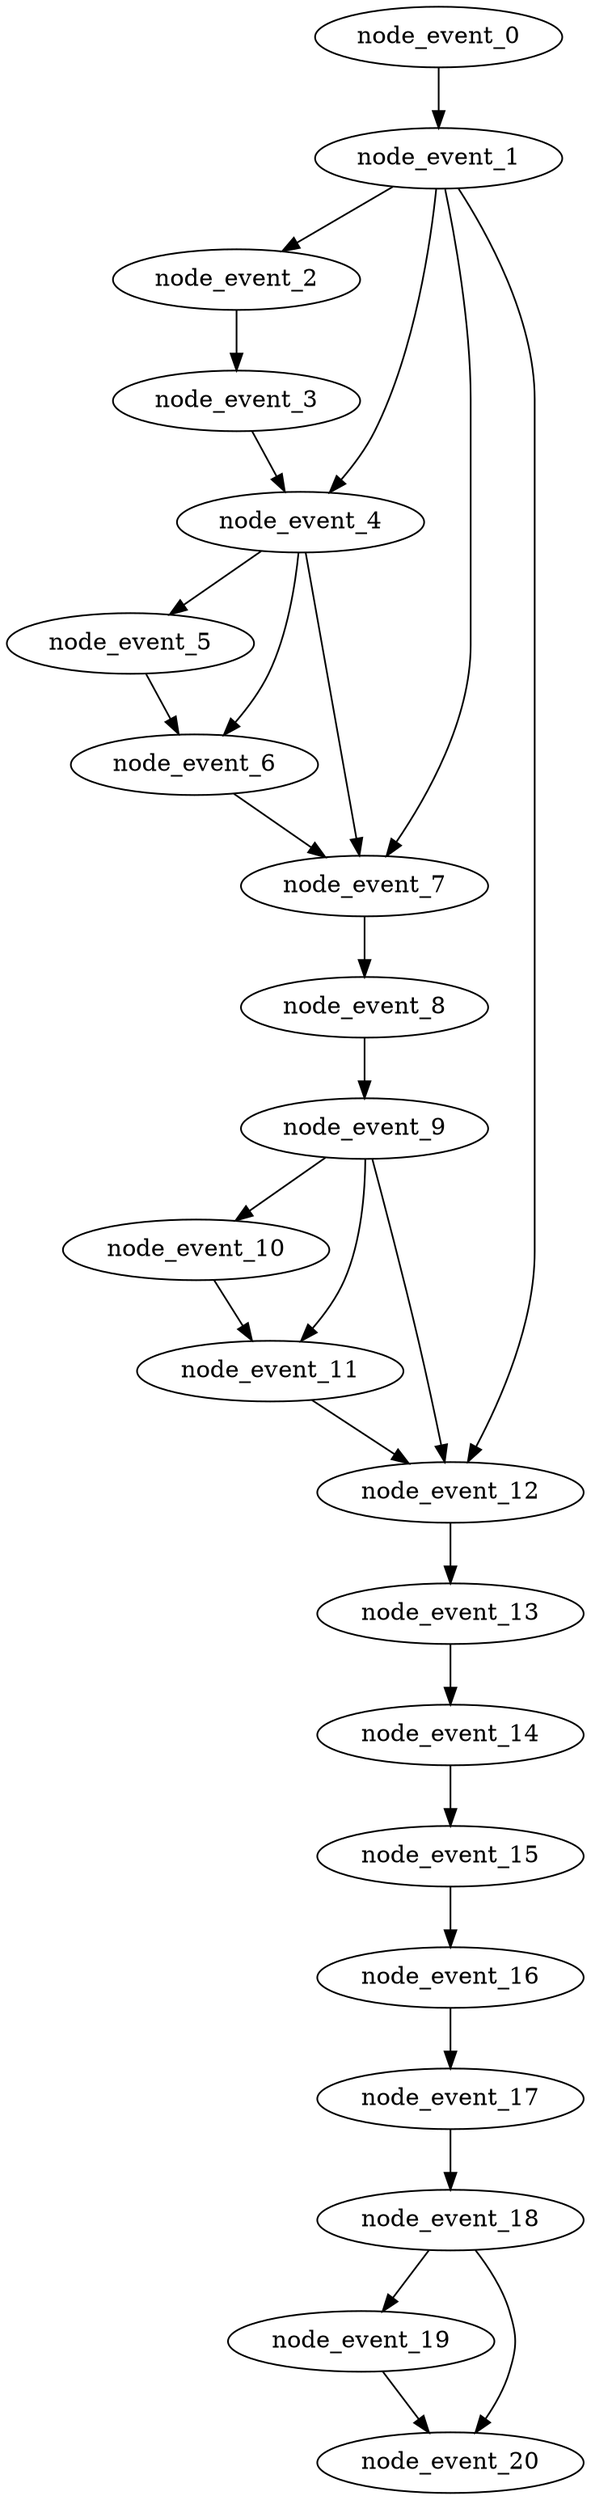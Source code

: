 digraph {
    node_event_0 [EventIndex="0" EventType="DotQasm.Scheduling.GateEvent" Depth="1" Dependencies="0" Latency="00:00:00.0010000" Priority="0.04000000000000001"];
    node_event_1 [EventIndex="1" EventType="DotQasm.Scheduling.BarrierEvent" Depth="2" Dependencies="1" Latency="00:00:00.0010000" Priority="0.03900000000000001"];
    node_event_2 [EventIndex="2" EventType="DotQasm.Scheduling.GateEvent" Depth="3" Dependencies="2" Latency="00:00:00.0010000" Priority="0.038000000000000006"];
    node_event_3 [EventIndex="3" EventType="DotQasm.Scheduling.MeasurementEvent" Depth="4" Dependencies="3" Latency="00:00:00.0030000" Priority="0.037000000000000005"];
    node_event_4 [EventIndex="4" EventType="DotQasm.Scheduling.IfEvent" Depth="5" Dependencies="6" Latency="00:00:00.0020000" Priority="0.034"];
    node_event_5 [EventIndex="5" EventType="DotQasm.Scheduling.GateEvent" Depth="6" Dependencies="7" Latency="00:00:00.0010000" Priority="0.032"];
    node_event_6 [EventIndex="6" EventType="DotQasm.Scheduling.MeasurementEvent" Depth="7" Dependencies="15" Latency="00:00:00.0030000" Priority="0.031000000000000003"];
    node_event_7 [EventIndex="7" EventType="DotQasm.Scheduling.IfEvent" Depth="8" Dependencies="25" Latency="00:00:00.0020000" Priority="0.028000000000000004"];
    node_event_8 [EventIndex="8" EventType="DotQasm.Scheduling.IfEvent" Depth="9" Dependencies="26" Latency="00:00:00.0020000" Priority="0.026000000000000002"];
    node_event_9 [EventIndex="9" EventType="DotQasm.Scheduling.IfEvent" Depth="10" Dependencies="27" Latency="00:00:00.0020000" Priority="0.024"];
    node_event_10 [EventIndex="10" EventType="DotQasm.Scheduling.GateEvent" Depth="11" Dependencies="28" Latency="00:00:00.0010000" Priority="0.022000000000000002"];
    node_event_11 [EventIndex="11" EventType="DotQasm.Scheduling.MeasurementEvent" Depth="12" Dependencies="57" Latency="00:00:00.0030000" Priority="0.021"];
    node_event_12 [EventIndex="12" EventType="DotQasm.Scheduling.IfEvent" Depth="13" Dependencies="88" Latency="00:00:00.0020000" Priority="0.018000000000000002"];
    node_event_13 [EventIndex="13" EventType="DotQasm.Scheduling.IfEvent" Depth="14" Dependencies="89" Latency="00:00:00.0020000" Priority="0.016"];
    node_event_14 [EventIndex="14" EventType="DotQasm.Scheduling.IfEvent" Depth="15" Dependencies="90" Latency="00:00:00.0020000" Priority="0.014"];
    node_event_15 [EventIndex="15" EventType="DotQasm.Scheduling.IfEvent" Depth="16" Dependencies="91" Latency="00:00:00.0020000" Priority="0.012"];
    node_event_16 [EventIndex="16" EventType="DotQasm.Scheduling.IfEvent" Depth="17" Dependencies="92" Latency="00:00:00.0020000" Priority="0.01"];
    node_event_17 [EventIndex="17" EventType="DotQasm.Scheduling.IfEvent" Depth="18" Dependencies="93" Latency="00:00:00.0020000" Priority="0.008"];
    node_event_18 [EventIndex="18" EventType="DotQasm.Scheduling.IfEvent" Depth="19" Dependencies="94" Latency="00:00:00.0020000" Priority="0.006"];
    node_event_19 [EventIndex="19" EventType="DotQasm.Scheduling.GateEvent" Depth="20" Dependencies="95" Latency="00:00:00.0010000" Priority="0.004"];
    node_event_20 [EventIndex="20" EventType="DotQasm.Scheduling.MeasurementEvent" Depth="21" Dependencies="191" Latency="00:00:00.0030000" Priority="0.003"];
    node_event_0 -> node_event_1;
    node_event_1 -> node_event_2;
    node_event_1 -> node_event_4;
    node_event_1 -> node_event_7;
    node_event_1 -> node_event_12;
    node_event_2 -> node_event_3;
    node_event_3 -> node_event_4;
    node_event_4 -> node_event_5;
    node_event_4 -> node_event_6;
    node_event_4 -> node_event_7;
    node_event_5 -> node_event_6;
    node_event_6 -> node_event_7;
    node_event_7 -> node_event_8;
    node_event_8 -> node_event_9;
    node_event_9 -> node_event_10;
    node_event_9 -> node_event_11;
    node_event_9 -> node_event_12;
    node_event_10 -> node_event_11;
    node_event_11 -> node_event_12;
    node_event_12 -> node_event_13;
    node_event_13 -> node_event_14;
    node_event_14 -> node_event_15;
    node_event_15 -> node_event_16;
    node_event_16 -> node_event_17;
    node_event_17 -> node_event_18;
    node_event_18 -> node_event_19;
    node_event_18 -> node_event_20;
    node_event_19 -> node_event_20;
}
